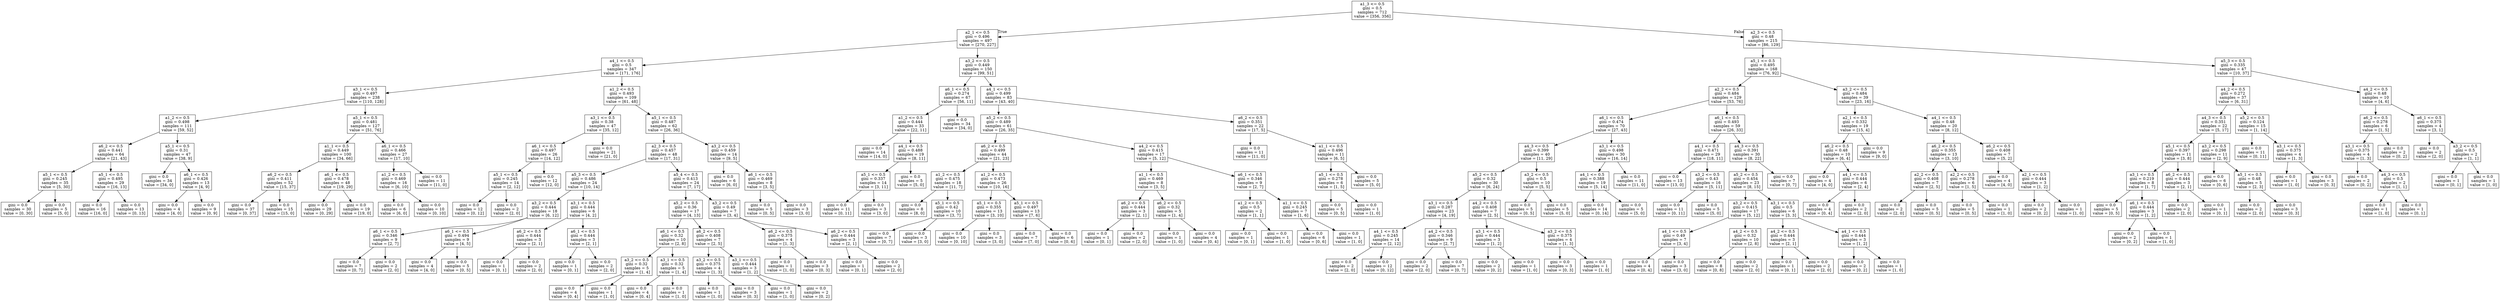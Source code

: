 digraph Tree {
node [shape=box] ;
0 [label="a1_3 <= 0.5\ngini = 0.5\nsamples = 712\nvalue = [356, 356]"] ;
1 [label="a2_1 <= 0.5\ngini = 0.496\nsamples = 497\nvalue = [270, 227]"] ;
0 -> 1 [labeldistance=2.5, labelangle=45, headlabel="True"] ;
2 [label="a4_1 <= 0.5\ngini = 0.5\nsamples = 347\nvalue = [171, 176]"] ;
1 -> 2 ;
3 [label="a3_1 <= 0.5\ngini = 0.497\nsamples = 238\nvalue = [110, 128]"] ;
2 -> 3 ;
4 [label="a1_2 <= 0.5\ngini = 0.498\nsamples = 111\nvalue = [59, 52]"] ;
3 -> 4 ;
5 [label="a6_2 <= 0.5\ngini = 0.441\nsamples = 64\nvalue = [21, 43]"] ;
4 -> 5 ;
6 [label="a5_1 <= 0.5\ngini = 0.245\nsamples = 35\nvalue = [5, 30]"] ;
5 -> 6 ;
7 [label="gini = 0.0\nsamples = 30\nvalue = [0, 30]"] ;
6 -> 7 ;
8 [label="gini = 0.0\nsamples = 5\nvalue = [5, 0]"] ;
6 -> 8 ;
9 [label="a5_1 <= 0.5\ngini = 0.495\nsamples = 29\nvalue = [16, 13]"] ;
5 -> 9 ;
10 [label="gini = 0.0\nsamples = 16\nvalue = [16, 0]"] ;
9 -> 10 ;
11 [label="gini = 0.0\nsamples = 13\nvalue = [0, 13]"] ;
9 -> 11 ;
12 [label="a5_1 <= 0.5\ngini = 0.31\nsamples = 47\nvalue = [38, 9]"] ;
4 -> 12 ;
13 [label="gini = 0.0\nsamples = 34\nvalue = [34, 0]"] ;
12 -> 13 ;
14 [label="a6_1 <= 0.5\ngini = 0.426\nsamples = 13\nvalue = [4, 9]"] ;
12 -> 14 ;
15 [label="gini = 0.0\nsamples = 4\nvalue = [4, 0]"] ;
14 -> 15 ;
16 [label="gini = 0.0\nsamples = 9\nvalue = [0, 9]"] ;
14 -> 16 ;
17 [label="a5_1 <= 0.5\ngini = 0.481\nsamples = 127\nvalue = [51, 76]"] ;
3 -> 17 ;
18 [label="a1_1 <= 0.5\ngini = 0.449\nsamples = 100\nvalue = [34, 66]"] ;
17 -> 18 ;
19 [label="a6_2 <= 0.5\ngini = 0.411\nsamples = 52\nvalue = [15, 37]"] ;
18 -> 19 ;
20 [label="gini = 0.0\nsamples = 37\nvalue = [0, 37]"] ;
19 -> 20 ;
21 [label="gini = 0.0\nsamples = 15\nvalue = [15, 0]"] ;
19 -> 21 ;
22 [label="a6_1 <= 0.5\ngini = 0.478\nsamples = 48\nvalue = [19, 29]"] ;
18 -> 22 ;
23 [label="gini = 0.0\nsamples = 29\nvalue = [0, 29]"] ;
22 -> 23 ;
24 [label="gini = 0.0\nsamples = 19\nvalue = [19, 0]"] ;
22 -> 24 ;
25 [label="a6_1 <= 0.5\ngini = 0.466\nsamples = 27\nvalue = [17, 10]"] ;
17 -> 25 ;
26 [label="a1_2 <= 0.5\ngini = 0.469\nsamples = 16\nvalue = [6, 10]"] ;
25 -> 26 ;
27 [label="gini = 0.0\nsamples = 6\nvalue = [6, 0]"] ;
26 -> 27 ;
28 [label="gini = 0.0\nsamples = 10\nvalue = [0, 10]"] ;
26 -> 28 ;
29 [label="gini = 0.0\nsamples = 11\nvalue = [11, 0]"] ;
25 -> 29 ;
30 [label="a1_2 <= 0.5\ngini = 0.493\nsamples = 109\nvalue = [61, 48]"] ;
2 -> 30 ;
31 [label="a3_1 <= 0.5\ngini = 0.38\nsamples = 47\nvalue = [35, 12]"] ;
30 -> 31 ;
32 [label="a6_1 <= 0.5\ngini = 0.497\nsamples = 26\nvalue = [14, 12]"] ;
31 -> 32 ;
33 [label="a5_1 <= 0.5\ngini = 0.245\nsamples = 14\nvalue = [2, 12]"] ;
32 -> 33 ;
34 [label="gini = 0.0\nsamples = 12\nvalue = [0, 12]"] ;
33 -> 34 ;
35 [label="gini = 0.0\nsamples = 2\nvalue = [2, 0]"] ;
33 -> 35 ;
36 [label="gini = 0.0\nsamples = 12\nvalue = [12, 0]"] ;
32 -> 36 ;
37 [label="gini = 0.0\nsamples = 21\nvalue = [21, 0]"] ;
31 -> 37 ;
38 [label="a5_1 <= 0.5\ngini = 0.487\nsamples = 62\nvalue = [26, 36]"] ;
30 -> 38 ;
39 [label="a2_3 <= 0.5\ngini = 0.457\nsamples = 48\nvalue = [17, 31]"] ;
38 -> 39 ;
40 [label="a5_3 <= 0.5\ngini = 0.486\nsamples = 24\nvalue = [10, 14]"] ;
39 -> 40 ;
41 [label="a3_2 <= 0.5\ngini = 0.444\nsamples = 18\nvalue = [6, 12]"] ;
40 -> 41 ;
42 [label="a6_1 <= 0.5\ngini = 0.346\nsamples = 9\nvalue = [2, 7]"] ;
41 -> 42 ;
43 [label="gini = 0.0\nsamples = 7\nvalue = [0, 7]"] ;
42 -> 43 ;
44 [label="gini = 0.0\nsamples = 2\nvalue = [2, 0]"] ;
42 -> 44 ;
45 [label="a6_1 <= 0.5\ngini = 0.494\nsamples = 9\nvalue = [4, 5]"] ;
41 -> 45 ;
46 [label="gini = 0.0\nsamples = 4\nvalue = [4, 0]"] ;
45 -> 46 ;
47 [label="gini = 0.0\nsamples = 5\nvalue = [0, 5]"] ;
45 -> 47 ;
48 [label="a3_1 <= 0.5\ngini = 0.444\nsamples = 6\nvalue = [4, 2]"] ;
40 -> 48 ;
49 [label="a6_2 <= 0.5\ngini = 0.444\nsamples = 3\nvalue = [2, 1]"] ;
48 -> 49 ;
50 [label="gini = 0.0\nsamples = 1\nvalue = [0, 1]"] ;
49 -> 50 ;
51 [label="gini = 0.0\nsamples = 2\nvalue = [2, 0]"] ;
49 -> 51 ;
52 [label="a6_1 <= 0.5\ngini = 0.444\nsamples = 3\nvalue = [2, 1]"] ;
48 -> 52 ;
53 [label="gini = 0.0\nsamples = 1\nvalue = [0, 1]"] ;
52 -> 53 ;
54 [label="gini = 0.0\nsamples = 2\nvalue = [2, 0]"] ;
52 -> 54 ;
55 [label="a5_4 <= 0.5\ngini = 0.413\nsamples = 24\nvalue = [7, 17]"] ;
39 -> 55 ;
56 [label="a5_2 <= 0.5\ngini = 0.36\nsamples = 17\nvalue = [4, 13]"] ;
55 -> 56 ;
57 [label="a6_1 <= 0.5\ngini = 0.32\nsamples = 10\nvalue = [2, 8]"] ;
56 -> 57 ;
58 [label="a3_2 <= 0.5\ngini = 0.32\nsamples = 5\nvalue = [1, 4]"] ;
57 -> 58 ;
59 [label="gini = 0.0\nsamples = 4\nvalue = [0, 4]"] ;
58 -> 59 ;
60 [label="gini = 0.0\nsamples = 1\nvalue = [1, 0]"] ;
58 -> 60 ;
61 [label="a3_1 <= 0.5\ngini = 0.32\nsamples = 5\nvalue = [1, 4]"] ;
57 -> 61 ;
62 [label="gini = 0.0\nsamples = 4\nvalue = [0, 4]"] ;
61 -> 62 ;
63 [label="gini = 0.0\nsamples = 1\nvalue = [1, 0]"] ;
61 -> 63 ;
64 [label="a6_2 <= 0.5\ngini = 0.408\nsamples = 7\nvalue = [2, 5]"] ;
56 -> 64 ;
65 [label="a3_2 <= 0.5\ngini = 0.375\nsamples = 4\nvalue = [1, 3]"] ;
64 -> 65 ;
66 [label="gini = 0.0\nsamples = 1\nvalue = [1, 0]"] ;
65 -> 66 ;
67 [label="gini = 0.0\nsamples = 3\nvalue = [0, 3]"] ;
65 -> 67 ;
68 [label="a3_1 <= 0.5\ngini = 0.444\nsamples = 3\nvalue = [1, 2]"] ;
64 -> 68 ;
69 [label="gini = 0.0\nsamples = 1\nvalue = [1, 0]"] ;
68 -> 69 ;
70 [label="gini = 0.0\nsamples = 2\nvalue = [0, 2]"] ;
68 -> 70 ;
71 [label="a3_2 <= 0.5\ngini = 0.49\nsamples = 7\nvalue = [3, 4]"] ;
55 -> 71 ;
72 [label="a6_2 <= 0.5\ngini = 0.375\nsamples = 4\nvalue = [1, 3]"] ;
71 -> 72 ;
73 [label="gini = 0.0\nsamples = 1\nvalue = [1, 0]"] ;
72 -> 73 ;
74 [label="gini = 0.0\nsamples = 3\nvalue = [0, 3]"] ;
72 -> 74 ;
75 [label="a6_2 <= 0.5\ngini = 0.444\nsamples = 3\nvalue = [2, 1]"] ;
71 -> 75 ;
76 [label="gini = 0.0\nsamples = 1\nvalue = [0, 1]"] ;
75 -> 76 ;
77 [label="gini = 0.0\nsamples = 2\nvalue = [2, 0]"] ;
75 -> 77 ;
78 [label="a3_2 <= 0.5\ngini = 0.459\nsamples = 14\nvalue = [9, 5]"] ;
38 -> 78 ;
79 [label="gini = 0.0\nsamples = 6\nvalue = [6, 0]"] ;
78 -> 79 ;
80 [label="a6_1 <= 0.5\ngini = 0.469\nsamples = 8\nvalue = [3, 5]"] ;
78 -> 80 ;
81 [label="gini = 0.0\nsamples = 5\nvalue = [0, 5]"] ;
80 -> 81 ;
82 [label="gini = 0.0\nsamples = 3\nvalue = [3, 0]"] ;
80 -> 82 ;
83 [label="a3_2 <= 0.5\ngini = 0.449\nsamples = 150\nvalue = [99, 51]"] ;
1 -> 83 ;
84 [label="a6_1 <= 0.5\ngini = 0.274\nsamples = 67\nvalue = [56, 11]"] ;
83 -> 84 ;
85 [label="a1_2 <= 0.5\ngini = 0.444\nsamples = 33\nvalue = [22, 11]"] ;
84 -> 85 ;
86 [label="gini = 0.0\nsamples = 14\nvalue = [14, 0]"] ;
85 -> 86 ;
87 [label="a4_1 <= 0.5\ngini = 0.488\nsamples = 19\nvalue = [8, 11]"] ;
85 -> 87 ;
88 [label="a5_1 <= 0.5\ngini = 0.337\nsamples = 14\nvalue = [3, 11]"] ;
87 -> 88 ;
89 [label="gini = 0.0\nsamples = 11\nvalue = [0, 11]"] ;
88 -> 89 ;
90 [label="gini = 0.0\nsamples = 3\nvalue = [3, 0]"] ;
88 -> 90 ;
91 [label="gini = 0.0\nsamples = 5\nvalue = [5, 0]"] ;
87 -> 91 ;
92 [label="gini = 0.0\nsamples = 34\nvalue = [34, 0]"] ;
84 -> 92 ;
93 [label="a4_1 <= 0.5\ngini = 0.499\nsamples = 83\nvalue = [43, 40]"] ;
83 -> 93 ;
94 [label="a5_2 <= 0.5\ngini = 0.489\nsamples = 61\nvalue = [26, 35]"] ;
93 -> 94 ;
95 [label="a6_2 <= 0.5\ngini = 0.499\nsamples = 44\nvalue = [21, 23]"] ;
94 -> 95 ;
96 [label="a1_2 <= 0.5\ngini = 0.475\nsamples = 18\nvalue = [11, 7]"] ;
95 -> 96 ;
97 [label="gini = 0.0\nsamples = 8\nvalue = [8, 0]"] ;
96 -> 97 ;
98 [label="a5_1 <= 0.5\ngini = 0.42\nsamples = 10\nvalue = [3, 7]"] ;
96 -> 98 ;
99 [label="gini = 0.0\nsamples = 7\nvalue = [0, 7]"] ;
98 -> 99 ;
100 [label="gini = 0.0\nsamples = 3\nvalue = [3, 0]"] ;
98 -> 100 ;
101 [label="a1_2 <= 0.5\ngini = 0.473\nsamples = 26\nvalue = [10, 16]"] ;
95 -> 101 ;
102 [label="a5_1 <= 0.5\ngini = 0.355\nsamples = 13\nvalue = [3, 10]"] ;
101 -> 102 ;
103 [label="gini = 0.0\nsamples = 10\nvalue = [0, 10]"] ;
102 -> 103 ;
104 [label="gini = 0.0\nsamples = 3\nvalue = [3, 0]"] ;
102 -> 104 ;
105 [label="a5_1 <= 0.5\ngini = 0.497\nsamples = 13\nvalue = [7, 6]"] ;
101 -> 105 ;
106 [label="gini = 0.0\nsamples = 7\nvalue = [7, 0]"] ;
105 -> 106 ;
107 [label="gini = 0.0\nsamples = 6\nvalue = [0, 6]"] ;
105 -> 107 ;
108 [label="a4_2 <= 0.5\ngini = 0.415\nsamples = 17\nvalue = [5, 12]"] ;
94 -> 108 ;
109 [label="a1_1 <= 0.5\ngini = 0.469\nsamples = 8\nvalue = [3, 5]"] ;
108 -> 109 ;
110 [label="a6_2 <= 0.5\ngini = 0.444\nsamples = 3\nvalue = [2, 1]"] ;
109 -> 110 ;
111 [label="gini = 0.0\nsamples = 1\nvalue = [0, 1]"] ;
110 -> 111 ;
112 [label="gini = 0.0\nsamples = 2\nvalue = [2, 0]"] ;
110 -> 112 ;
113 [label="a6_2 <= 0.5\ngini = 0.32\nsamples = 5\nvalue = [1, 4]"] ;
109 -> 113 ;
114 [label="gini = 0.0\nsamples = 1\nvalue = [1, 0]"] ;
113 -> 114 ;
115 [label="gini = 0.0\nsamples = 4\nvalue = [0, 4]"] ;
113 -> 115 ;
116 [label="a6_1 <= 0.5\ngini = 0.346\nsamples = 9\nvalue = [2, 7]"] ;
108 -> 116 ;
117 [label="a1_2 <= 0.5\ngini = 0.5\nsamples = 2\nvalue = [1, 1]"] ;
116 -> 117 ;
118 [label="gini = 0.0\nsamples = 1\nvalue = [0, 1]"] ;
117 -> 118 ;
119 [label="gini = 0.0\nsamples = 1\nvalue = [1, 0]"] ;
117 -> 119 ;
120 [label="a1_1 <= 0.5\ngini = 0.245\nsamples = 7\nvalue = [1, 6]"] ;
116 -> 120 ;
121 [label="gini = 0.0\nsamples = 6\nvalue = [0, 6]"] ;
120 -> 121 ;
122 [label="gini = 0.0\nsamples = 1\nvalue = [1, 0]"] ;
120 -> 122 ;
123 [label="a6_2 <= 0.5\ngini = 0.351\nsamples = 22\nvalue = [17, 5]"] ;
93 -> 123 ;
124 [label="gini = 0.0\nsamples = 11\nvalue = [11, 0]"] ;
123 -> 124 ;
125 [label="a1_1 <= 0.5\ngini = 0.496\nsamples = 11\nvalue = [6, 5]"] ;
123 -> 125 ;
126 [label="a5_1 <= 0.5\ngini = 0.278\nsamples = 6\nvalue = [1, 5]"] ;
125 -> 126 ;
127 [label="gini = 0.0\nsamples = 5\nvalue = [0, 5]"] ;
126 -> 127 ;
128 [label="gini = 0.0\nsamples = 1\nvalue = [1, 0]"] ;
126 -> 128 ;
129 [label="gini = 0.0\nsamples = 5\nvalue = [5, 0]"] ;
125 -> 129 ;
130 [label="a2_3 <= 0.5\ngini = 0.48\nsamples = 215\nvalue = [86, 129]"] ;
0 -> 130 [labeldistance=2.5, labelangle=-45, headlabel="False"] ;
131 [label="a5_1 <= 0.5\ngini = 0.495\nsamples = 168\nvalue = [76, 92]"] ;
130 -> 131 ;
132 [label="a2_2 <= 0.5\ngini = 0.484\nsamples = 129\nvalue = [53, 76]"] ;
131 -> 132 ;
133 [label="a6_1 <= 0.5\ngini = 0.474\nsamples = 70\nvalue = [27, 43]"] ;
132 -> 133 ;
134 [label="a4_3 <= 0.5\ngini = 0.399\nsamples = 40\nvalue = [11, 29]"] ;
133 -> 134 ;
135 [label="a5_2 <= 0.5\ngini = 0.32\nsamples = 30\nvalue = [6, 24]"] ;
134 -> 135 ;
136 [label="a3_1 <= 0.5\ngini = 0.287\nsamples = 23\nvalue = [4, 19]"] ;
135 -> 136 ;
137 [label="a4_1 <= 0.5\ngini = 0.245\nsamples = 14\nvalue = [2, 12]"] ;
136 -> 137 ;
138 [label="gini = 0.0\nsamples = 2\nvalue = [2, 0]"] ;
137 -> 138 ;
139 [label="gini = 0.0\nsamples = 12\nvalue = [0, 12]"] ;
137 -> 139 ;
140 [label="a4_2 <= 0.5\ngini = 0.346\nsamples = 9\nvalue = [2, 7]"] ;
136 -> 140 ;
141 [label="gini = 0.0\nsamples = 2\nvalue = [2, 0]"] ;
140 -> 141 ;
142 [label="gini = 0.0\nsamples = 7\nvalue = [0, 7]"] ;
140 -> 142 ;
143 [label="a4_2 <= 0.5\ngini = 0.408\nsamples = 7\nvalue = [2, 5]"] ;
135 -> 143 ;
144 [label="a3_1 <= 0.5\ngini = 0.444\nsamples = 3\nvalue = [1, 2]"] ;
143 -> 144 ;
145 [label="gini = 0.0\nsamples = 2\nvalue = [0, 2]"] ;
144 -> 145 ;
146 [label="gini = 0.0\nsamples = 1\nvalue = [1, 0]"] ;
144 -> 146 ;
147 [label="a3_2 <= 0.5\ngini = 0.375\nsamples = 4\nvalue = [1, 3]"] ;
143 -> 147 ;
148 [label="gini = 0.0\nsamples = 3\nvalue = [0, 3]"] ;
147 -> 148 ;
149 [label="gini = 0.0\nsamples = 1\nvalue = [1, 0]"] ;
147 -> 149 ;
150 [label="a3_2 <= 0.5\ngini = 0.5\nsamples = 10\nvalue = [5, 5]"] ;
134 -> 150 ;
151 [label="gini = 0.0\nsamples = 5\nvalue = [0, 5]"] ;
150 -> 151 ;
152 [label="gini = 0.0\nsamples = 5\nvalue = [5, 0]"] ;
150 -> 152 ;
153 [label="a3_1 <= 0.5\ngini = 0.498\nsamples = 30\nvalue = [16, 14]"] ;
133 -> 153 ;
154 [label="a4_1 <= 0.5\ngini = 0.388\nsamples = 19\nvalue = [5, 14]"] ;
153 -> 154 ;
155 [label="gini = 0.0\nsamples = 14\nvalue = [0, 14]"] ;
154 -> 155 ;
156 [label="gini = 0.0\nsamples = 5\nvalue = [5, 0]"] ;
154 -> 156 ;
157 [label="gini = 0.0\nsamples = 11\nvalue = [11, 0]"] ;
153 -> 157 ;
158 [label="a6_1 <= 0.5\ngini = 0.493\nsamples = 59\nvalue = [26, 33]"] ;
132 -> 158 ;
159 [label="a4_1 <= 0.5\ngini = 0.471\nsamples = 29\nvalue = [18, 11]"] ;
158 -> 159 ;
160 [label="gini = 0.0\nsamples = 13\nvalue = [13, 0]"] ;
159 -> 160 ;
161 [label="a3_2 <= 0.5\ngini = 0.43\nsamples = 16\nvalue = [5, 11]"] ;
159 -> 161 ;
162 [label="gini = 0.0\nsamples = 11\nvalue = [0, 11]"] ;
161 -> 162 ;
163 [label="gini = 0.0\nsamples = 5\nvalue = [5, 0]"] ;
161 -> 163 ;
164 [label="a4_3 <= 0.5\ngini = 0.391\nsamples = 30\nvalue = [8, 22]"] ;
158 -> 164 ;
165 [label="a5_2 <= 0.5\ngini = 0.454\nsamples = 23\nvalue = [8, 15]"] ;
164 -> 165 ;
166 [label="a3_2 <= 0.5\ngini = 0.415\nsamples = 17\nvalue = [5, 12]"] ;
165 -> 166 ;
167 [label="a4_1 <= 0.5\ngini = 0.49\nsamples = 7\nvalue = [3, 4]"] ;
166 -> 167 ;
168 [label="gini = 0.0\nsamples = 4\nvalue = [0, 4]"] ;
167 -> 168 ;
169 [label="gini = 0.0\nsamples = 3\nvalue = [3, 0]"] ;
167 -> 169 ;
170 [label="a4_2 <= 0.5\ngini = 0.32\nsamples = 10\nvalue = [2, 8]"] ;
166 -> 170 ;
171 [label="gini = 0.0\nsamples = 8\nvalue = [0, 8]"] ;
170 -> 171 ;
172 [label="gini = 0.0\nsamples = 2\nvalue = [2, 0]"] ;
170 -> 172 ;
173 [label="a3_1 <= 0.5\ngini = 0.5\nsamples = 6\nvalue = [3, 3]"] ;
165 -> 173 ;
174 [label="a4_2 <= 0.5\ngini = 0.444\nsamples = 3\nvalue = [2, 1]"] ;
173 -> 174 ;
175 [label="gini = 0.0\nsamples = 1\nvalue = [0, 1]"] ;
174 -> 175 ;
176 [label="gini = 0.0\nsamples = 2\nvalue = [2, 0]"] ;
174 -> 176 ;
177 [label="a4_1 <= 0.5\ngini = 0.444\nsamples = 3\nvalue = [1, 2]"] ;
173 -> 177 ;
178 [label="gini = 0.0\nsamples = 2\nvalue = [0, 2]"] ;
177 -> 178 ;
179 [label="gini = 0.0\nsamples = 1\nvalue = [1, 0]"] ;
177 -> 179 ;
180 [label="gini = 0.0\nsamples = 7\nvalue = [0, 7]"] ;
164 -> 180 ;
181 [label="a3_2 <= 0.5\ngini = 0.484\nsamples = 39\nvalue = [23, 16]"] ;
131 -> 181 ;
182 [label="a2_1 <= 0.5\ngini = 0.332\nsamples = 19\nvalue = [15, 4]"] ;
181 -> 182 ;
183 [label="a6_2 <= 0.5\ngini = 0.48\nsamples = 10\nvalue = [6, 4]"] ;
182 -> 183 ;
184 [label="gini = 0.0\nsamples = 4\nvalue = [4, 0]"] ;
183 -> 184 ;
185 [label="a4_1 <= 0.5\ngini = 0.444\nsamples = 6\nvalue = [2, 4]"] ;
183 -> 185 ;
186 [label="gini = 0.0\nsamples = 4\nvalue = [0, 4]"] ;
185 -> 186 ;
187 [label="gini = 0.0\nsamples = 2\nvalue = [2, 0]"] ;
185 -> 187 ;
188 [label="gini = 0.0\nsamples = 9\nvalue = [9, 0]"] ;
182 -> 188 ;
189 [label="a4_1 <= 0.5\ngini = 0.48\nsamples = 20\nvalue = [8, 12]"] ;
181 -> 189 ;
190 [label="a6_2 <= 0.5\ngini = 0.355\nsamples = 13\nvalue = [3, 10]"] ;
189 -> 190 ;
191 [label="a2_2 <= 0.5\ngini = 0.408\nsamples = 7\nvalue = [2, 5]"] ;
190 -> 191 ;
192 [label="gini = 0.0\nsamples = 2\nvalue = [2, 0]"] ;
191 -> 192 ;
193 [label="gini = 0.0\nsamples = 5\nvalue = [0, 5]"] ;
191 -> 193 ;
194 [label="a2_2 <= 0.5\ngini = 0.278\nsamples = 6\nvalue = [1, 5]"] ;
190 -> 194 ;
195 [label="gini = 0.0\nsamples = 5\nvalue = [0, 5]"] ;
194 -> 195 ;
196 [label="gini = 0.0\nsamples = 1\nvalue = [1, 0]"] ;
194 -> 196 ;
197 [label="a6_2 <= 0.5\ngini = 0.408\nsamples = 7\nvalue = [5, 2]"] ;
189 -> 197 ;
198 [label="gini = 0.0\nsamples = 4\nvalue = [4, 0]"] ;
197 -> 198 ;
199 [label="a2_1 <= 0.5\ngini = 0.444\nsamples = 3\nvalue = [1, 2]"] ;
197 -> 199 ;
200 [label="gini = 0.0\nsamples = 2\nvalue = [0, 2]"] ;
199 -> 200 ;
201 [label="gini = 0.0\nsamples = 1\nvalue = [1, 0]"] ;
199 -> 201 ;
202 [label="a5_3 <= 0.5\ngini = 0.335\nsamples = 47\nvalue = [10, 37]"] ;
130 -> 202 ;
203 [label="a4_2 <= 0.5\ngini = 0.272\nsamples = 37\nvalue = [6, 31]"] ;
202 -> 203 ;
204 [label="a4_3 <= 0.5\ngini = 0.351\nsamples = 22\nvalue = [5, 17]"] ;
203 -> 204 ;
205 [label="a5_1 <= 0.5\ngini = 0.397\nsamples = 11\nvalue = [3, 8]"] ;
204 -> 205 ;
206 [label="a3_1 <= 0.5\ngini = 0.219\nsamples = 8\nvalue = [1, 7]"] ;
205 -> 206 ;
207 [label="gini = 0.0\nsamples = 5\nvalue = [0, 5]"] ;
206 -> 207 ;
208 [label="a6_1 <= 0.5\ngini = 0.444\nsamples = 3\nvalue = [1, 2]"] ;
206 -> 208 ;
209 [label="gini = 0.0\nsamples = 2\nvalue = [0, 2]"] ;
208 -> 209 ;
210 [label="gini = 0.0\nsamples = 1\nvalue = [1, 0]"] ;
208 -> 210 ;
211 [label="a6_2 <= 0.5\ngini = 0.444\nsamples = 3\nvalue = [2, 1]"] ;
205 -> 211 ;
212 [label="gini = 0.0\nsamples = 2\nvalue = [2, 0]"] ;
211 -> 212 ;
213 [label="gini = 0.0\nsamples = 1\nvalue = [0, 1]"] ;
211 -> 213 ;
214 [label="a3_2 <= 0.5\ngini = 0.298\nsamples = 11\nvalue = [2, 9]"] ;
204 -> 214 ;
215 [label="gini = 0.0\nsamples = 6\nvalue = [0, 6]"] ;
214 -> 215 ;
216 [label="a5_1 <= 0.5\ngini = 0.48\nsamples = 5\nvalue = [2, 3]"] ;
214 -> 216 ;
217 [label="gini = 0.0\nsamples = 2\nvalue = [2, 0]"] ;
216 -> 217 ;
218 [label="gini = 0.0\nsamples = 3\nvalue = [0, 3]"] ;
216 -> 218 ;
219 [label="a5_2 <= 0.5\ngini = 0.124\nsamples = 15\nvalue = [1, 14]"] ;
203 -> 219 ;
220 [label="gini = 0.0\nsamples = 11\nvalue = [0, 11]"] ;
219 -> 220 ;
221 [label="a3_1 <= 0.5\ngini = 0.375\nsamples = 4\nvalue = [1, 3]"] ;
219 -> 221 ;
222 [label="gini = 0.0\nsamples = 1\nvalue = [1, 0]"] ;
221 -> 222 ;
223 [label="gini = 0.0\nsamples = 3\nvalue = [0, 3]"] ;
221 -> 223 ;
224 [label="a4_2 <= 0.5\ngini = 0.48\nsamples = 10\nvalue = [4, 6]"] ;
202 -> 224 ;
225 [label="a6_2 <= 0.5\ngini = 0.278\nsamples = 6\nvalue = [1, 5]"] ;
224 -> 225 ;
226 [label="a3_1 <= 0.5\ngini = 0.375\nsamples = 4\nvalue = [1, 3]"] ;
225 -> 226 ;
227 [label="gini = 0.0\nsamples = 2\nvalue = [0, 2]"] ;
226 -> 227 ;
228 [label="a4_3 <= 0.5\ngini = 0.5\nsamples = 2\nvalue = [1, 1]"] ;
226 -> 228 ;
229 [label="gini = 0.0\nsamples = 1\nvalue = [1, 0]"] ;
228 -> 229 ;
230 [label="gini = 0.0\nsamples = 1\nvalue = [0, 1]"] ;
228 -> 230 ;
231 [label="gini = 0.0\nsamples = 2\nvalue = [0, 2]"] ;
225 -> 231 ;
232 [label="a6_1 <= 0.5\ngini = 0.375\nsamples = 4\nvalue = [3, 1]"] ;
224 -> 232 ;
233 [label="gini = 0.0\nsamples = 2\nvalue = [2, 0]"] ;
232 -> 233 ;
234 [label="a3_2 <= 0.5\ngini = 0.5\nsamples = 2\nvalue = [1, 1]"] ;
232 -> 234 ;
235 [label="gini = 0.0\nsamples = 1\nvalue = [0, 1]"] ;
234 -> 235 ;
236 [label="gini = 0.0\nsamples = 1\nvalue = [1, 0]"] ;
234 -> 236 ;
}